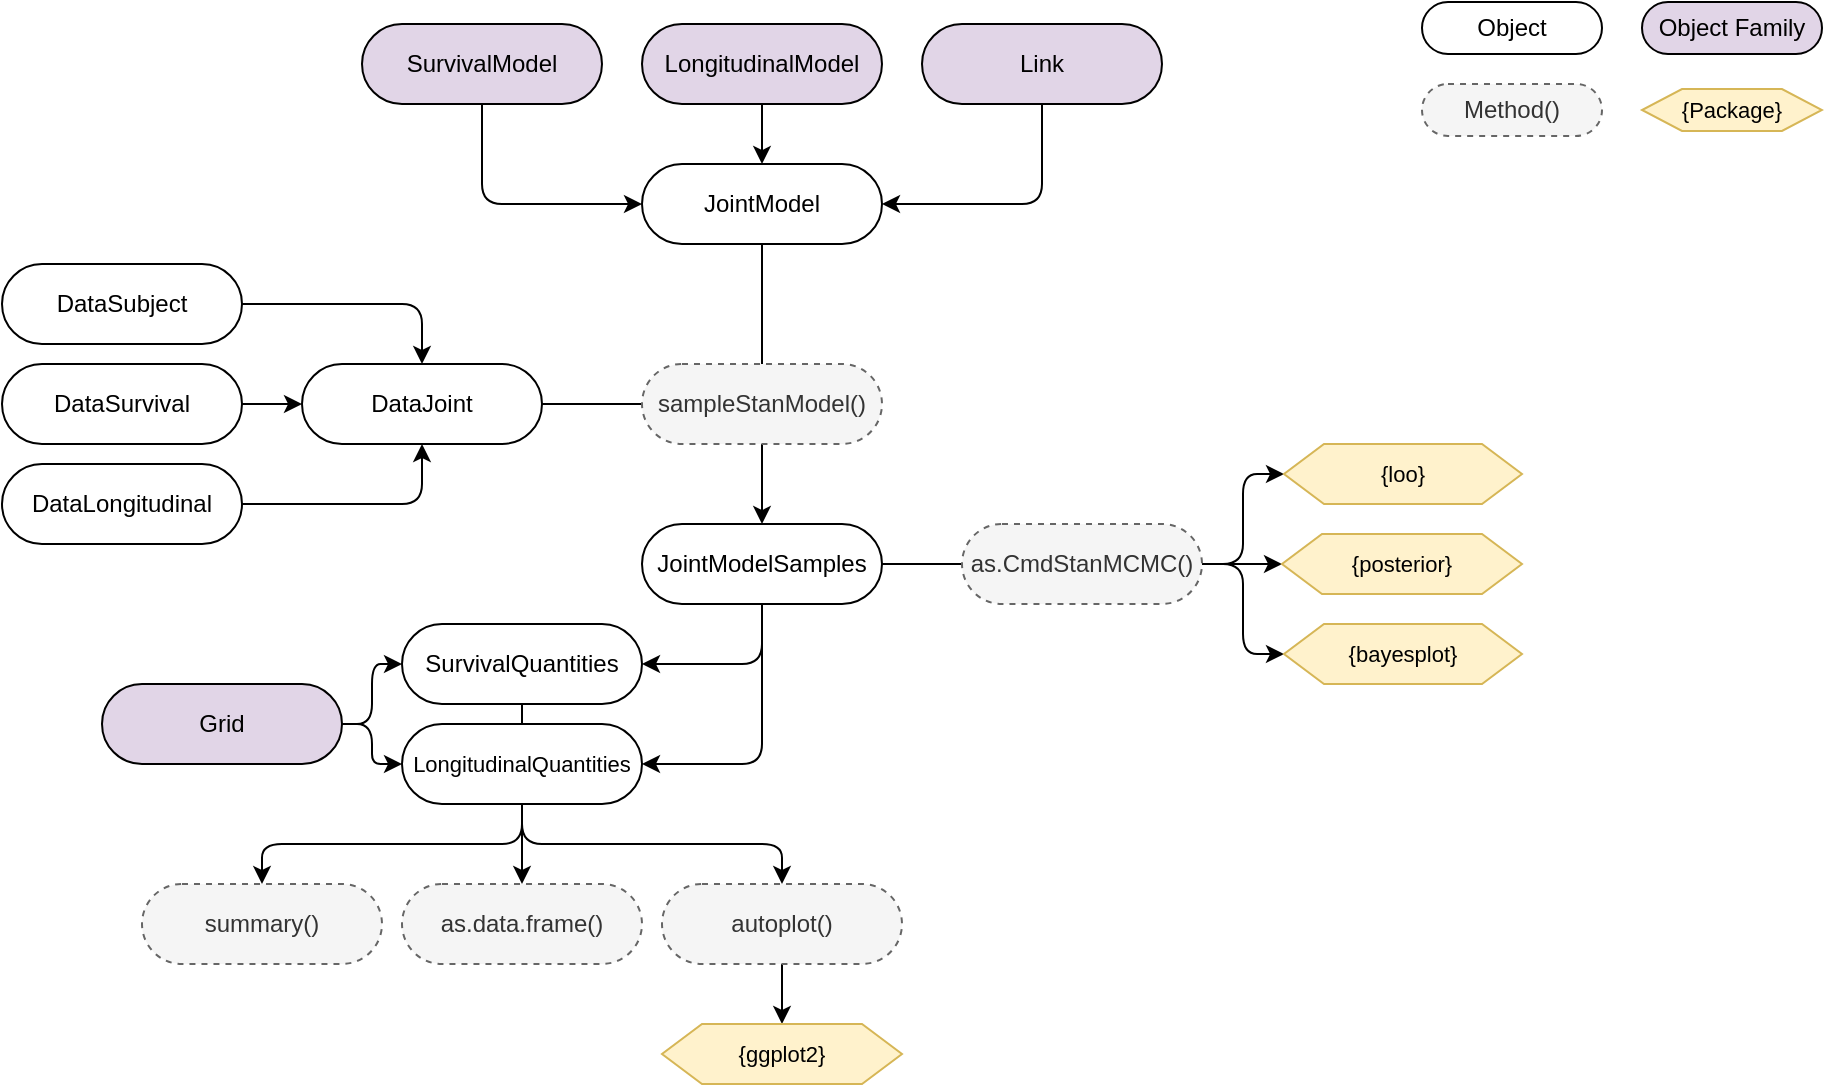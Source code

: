 <mxfile>
    <diagram id="m6IhuZBMNqxzA3esA_7L" name="Page-1">
        <mxGraphModel dx="925" dy="751" grid="1" gridSize="10" guides="1" tooltips="1" connect="1" arrows="1" fold="1" page="1" pageScale="1" pageWidth="1654" pageHeight="1169" math="0" shadow="0">
            <root>
                <mxCell id="0"/>
                <mxCell id="1" parent="0"/>
                <mxCell id="54" style="edgeStyle=orthogonalEdgeStyle;jumpStyle=none;html=1;exitX=0.5;exitY=1;exitDx=0;exitDy=0;entryX=0.5;entryY=0;entryDx=0;entryDy=0;fontSize=11;flowAnimation=0;" parent="1" source="21" target="51" edge="1">
                    <mxGeometry relative="1" as="geometry">
                        <Array as="points">
                            <mxPoint x="300" y="430"/>
                            <mxPoint x="170" y="430"/>
                        </Array>
                    </mxGeometry>
                </mxCell>
                <mxCell id="55" style="edgeStyle=orthogonalEdgeStyle;jumpStyle=none;html=1;entryX=0.5;entryY=0;entryDx=0;entryDy=0;fontSize=11;flowAnimation=0;" parent="1" source="21" target="52" edge="1">
                    <mxGeometry relative="1" as="geometry"/>
                </mxCell>
                <mxCell id="56" style="edgeStyle=orthogonalEdgeStyle;jumpStyle=none;html=1;fontSize=11;entryX=0.5;entryY=0;entryDx=0;entryDy=0;exitX=0.5;exitY=1;exitDx=0;exitDy=0;flowAnimation=0;" parent="1" source="21" target="53" edge="1">
                    <mxGeometry relative="1" as="geometry">
                        <mxPoint x="430" y="440" as="targetPoint"/>
                        <Array as="points">
                            <mxPoint x="300" y="430"/>
                            <mxPoint x="430" y="430"/>
                        </Array>
                    </mxGeometry>
                </mxCell>
                <mxCell id="2" value="DataSubject" style="rounded=1;whiteSpace=wrap;html=1;arcSize=50;" parent="1" vertex="1">
                    <mxGeometry x="40" y="140" width="120" height="40" as="geometry"/>
                </mxCell>
                <mxCell id="9" style="edgeStyle=orthogonalEdgeStyle;jumpStyle=none;html=1;entryX=0;entryY=0.5;entryDx=0;entryDy=0;flowAnimation=0;" parent="1" source="3" target="5" edge="1">
                    <mxGeometry relative="1" as="geometry"/>
                </mxCell>
                <mxCell id="3" value="DataSurvival" style="rounded=1;whiteSpace=wrap;html=1;arcSize=50;" parent="1" vertex="1">
                    <mxGeometry x="40" y="190" width="120" height="40" as="geometry"/>
                </mxCell>
                <mxCell id="7" style="edgeStyle=orthogonalEdgeStyle;html=1;entryX=0.5;entryY=1;entryDx=0;entryDy=0;jumpStyle=none;flowAnimation=0;" parent="1" source="4" target="5" edge="1">
                    <mxGeometry relative="1" as="geometry"/>
                </mxCell>
                <mxCell id="4" value="DataLongitudinal" style="rounded=1;whiteSpace=wrap;html=1;arcSize=50;" parent="1" vertex="1">
                    <mxGeometry x="40" y="240" width="120" height="40" as="geometry"/>
                </mxCell>
                <mxCell id="15" style="edgeStyle=orthogonalEdgeStyle;jumpStyle=none;html=1;entryX=0;entryY=0.5;entryDx=0;entryDy=0;flowAnimation=0;endArrow=none;endFill=0;" parent="1" source="5" target="14" edge="1">
                    <mxGeometry relative="1" as="geometry"/>
                </mxCell>
                <mxCell id="5" value="DataJoint" style="rounded=1;whiteSpace=wrap;html=1;arcSize=50;" parent="1" vertex="1">
                    <mxGeometry x="190" y="190" width="120" height="40" as="geometry"/>
                </mxCell>
                <mxCell id="8" style="edgeStyle=orthogonalEdgeStyle;html=1;entryX=0.5;entryY=0;entryDx=0;entryDy=0;jumpStyle=none;exitX=1;exitY=0.5;exitDx=0;exitDy=0;flowAnimation=0;" parent="1" source="2" target="5" edge="1">
                    <mxGeometry relative="1" as="geometry">
                        <mxPoint x="170" y="270" as="sourcePoint"/>
                        <mxPoint x="260" y="240" as="targetPoint"/>
                    </mxGeometry>
                </mxCell>
                <mxCell id="18" style="edgeStyle=orthogonalEdgeStyle;jumpStyle=none;html=1;entryX=0;entryY=0.5;entryDx=0;entryDy=0;exitX=0.5;exitY=1;exitDx=0;exitDy=0;flowAnimation=0;" parent="1" source="10" target="12" edge="1">
                    <mxGeometry relative="1" as="geometry"/>
                </mxCell>
                <mxCell id="10" value="SurvivalModel" style="rounded=1;whiteSpace=wrap;html=1;arcSize=50;fillColor=#e1d5e7;strokeColor=default;" parent="1" vertex="1">
                    <mxGeometry x="220" y="20" width="120" height="40" as="geometry"/>
                </mxCell>
                <mxCell id="58" style="edgeStyle=orthogonalEdgeStyle;jumpStyle=none;html=1;entryX=0.5;entryY=0;entryDx=0;entryDy=0;fontSize=11;flowAnimation=0;" parent="1" source="11" target="12" edge="1">
                    <mxGeometry relative="1" as="geometry"/>
                </mxCell>
                <mxCell id="11" value="LongitudinalModel" style="rounded=1;whiteSpace=wrap;html=1;arcSize=50;fillColor=#e1d5e7;strokeColor=default;" parent="1" vertex="1">
                    <mxGeometry x="360" y="20" width="120" height="40" as="geometry"/>
                </mxCell>
                <mxCell id="16" style="edgeStyle=orthogonalEdgeStyle;jumpStyle=none;html=1;entryX=0.5;entryY=0;entryDx=0;entryDy=0;flowAnimation=0;endArrow=none;endFill=0;" parent="1" source="12" target="14" edge="1">
                    <mxGeometry relative="1" as="geometry"/>
                </mxCell>
                <mxCell id="12" value="JointModel" style="rounded=1;whiteSpace=wrap;html=1;arcSize=50;" parent="1" vertex="1">
                    <mxGeometry x="360" y="90" width="120" height="40" as="geometry"/>
                </mxCell>
                <mxCell id="24" style="edgeStyle=orthogonalEdgeStyle;jumpStyle=none;html=1;fontSize=11;flowAnimation=0;endArrow=none;endFill=0;" parent="1" source="13" target="23" edge="1">
                    <mxGeometry relative="1" as="geometry"/>
                </mxCell>
                <mxCell id="26" style="edgeStyle=orthogonalEdgeStyle;jumpStyle=none;html=1;entryX=1;entryY=0.5;entryDx=0;entryDy=0;fontSize=11;flowAnimation=0;" parent="1" source="13" target="21" edge="1">
                    <mxGeometry relative="1" as="geometry"/>
                </mxCell>
                <mxCell id="27" style="edgeStyle=orthogonalEdgeStyle;jumpStyle=none;html=1;exitX=0.5;exitY=1;exitDx=0;exitDy=0;entryX=1;entryY=0.5;entryDx=0;entryDy=0;fontSize=11;flowAnimation=0;" parent="1" source="13" target="20" edge="1">
                    <mxGeometry relative="1" as="geometry"/>
                </mxCell>
                <mxCell id="13" value="JointModelSamples" style="rounded=1;whiteSpace=wrap;html=1;arcSize=50;" parent="1" vertex="1">
                    <mxGeometry x="360" y="270" width="120" height="40" as="geometry"/>
                </mxCell>
                <mxCell id="17" style="edgeStyle=orthogonalEdgeStyle;jumpStyle=none;html=1;entryX=0.5;entryY=0;entryDx=0;entryDy=0;flowAnimation=0;" parent="1" source="14" target="13" edge="1">
                    <mxGeometry relative="1" as="geometry"/>
                </mxCell>
                <mxCell id="14" value="sampleStanModel()" style="rounded=1;whiteSpace=wrap;html=1;arcSize=50;dashed=1;fillColor=#f5f5f5;fontColor=#333333;strokeColor=#666666;" parent="1" vertex="1">
                    <mxGeometry x="360" y="190" width="120" height="40" as="geometry"/>
                </mxCell>
                <mxCell id="20" value="&lt;font style=&quot;font-size: 11px;&quot;&gt;LongitudinalQuantities&lt;/font&gt;" style="rounded=1;whiteSpace=wrap;html=1;arcSize=50;" parent="1" vertex="1">
                    <mxGeometry x="240" y="370" width="120" height="40" as="geometry"/>
                </mxCell>
                <mxCell id="21" value="SurvivalQuantities" style="rounded=1;whiteSpace=wrap;html=1;arcSize=50;" parent="1" vertex="1">
                    <mxGeometry x="240" y="320" width="120" height="40" as="geometry"/>
                </mxCell>
                <mxCell id="28" style="edgeStyle=orthogonalEdgeStyle;jumpStyle=none;html=1;entryX=0;entryY=0.5;entryDx=0;entryDy=0;fontSize=11;flowAnimation=0;" parent="1" source="22" target="21" edge="1">
                    <mxGeometry relative="1" as="geometry"/>
                </mxCell>
                <mxCell id="29" style="edgeStyle=orthogonalEdgeStyle;jumpStyle=none;html=1;entryX=0;entryY=0.5;entryDx=0;entryDy=0;fontSize=11;flowAnimation=0;" parent="1" source="22" target="20" edge="1">
                    <mxGeometry relative="1" as="geometry"/>
                </mxCell>
                <mxCell id="22" value="Grid" style="rounded=1;whiteSpace=wrap;html=1;arcSize=50;fillColor=#e1d5e7;strokeColor=default;" parent="1" vertex="1">
                    <mxGeometry x="90" y="350" width="120" height="40" as="geometry"/>
                </mxCell>
                <mxCell id="48" style="edgeStyle=orthogonalEdgeStyle;jumpStyle=none;html=1;entryX=0;entryY=0.5;entryDx=0;entryDy=0;fontSize=11;flowAnimation=0;" parent="1" source="23" target="45" edge="1">
                    <mxGeometry relative="1" as="geometry"/>
                </mxCell>
                <mxCell id="49" style="edgeStyle=orthogonalEdgeStyle;jumpStyle=none;html=1;entryX=0;entryY=0.5;entryDx=0;entryDy=0;fontSize=11;flowAnimation=0;" parent="1" source="23" target="46" edge="1">
                    <mxGeometry relative="1" as="geometry"/>
                </mxCell>
                <mxCell id="50" style="edgeStyle=orthogonalEdgeStyle;jumpStyle=none;html=1;entryX=0;entryY=0.5;entryDx=0;entryDy=0;fontSize=11;flowAnimation=0;" parent="1" source="23" target="47" edge="1">
                    <mxGeometry relative="1" as="geometry"/>
                </mxCell>
                <mxCell id="23" value="as.CmdStanMCMC()" style="rounded=1;whiteSpace=wrap;html=1;arcSize=50;dashed=1;fillColor=#f5f5f5;fontColor=#333333;strokeColor=#666666;" parent="1" vertex="1">
                    <mxGeometry x="520" y="270" width="120" height="40" as="geometry"/>
                </mxCell>
                <mxCell id="30" value="Object Family" style="rounded=1;whiteSpace=wrap;html=1;arcSize=50;fillColor=#e1d5e7;strokeColor=default;" parent="1" vertex="1">
                    <mxGeometry x="860" y="9" width="90" height="26" as="geometry"/>
                </mxCell>
                <mxCell id="32" value="Method()" style="rounded=1;whiteSpace=wrap;html=1;arcSize=50;dashed=1;fillColor=#f5f5f5;fontColor=#333333;strokeColor=#666666;" parent="1" vertex="1">
                    <mxGeometry x="750" y="50" width="90" height="26" as="geometry"/>
                </mxCell>
                <mxCell id="44" value="{Package}" style="shape=hexagon;perimeter=hexagonPerimeter2;whiteSpace=wrap;html=1;fixedSize=1;strokeColor=#d6b656;fontSize=11;fillColor=#fff2cc;" parent="1" vertex="1">
                    <mxGeometry x="860" y="52.5" width="90" height="21" as="geometry"/>
                </mxCell>
                <mxCell id="45" value="{loo}" style="shape=hexagon;perimeter=hexagonPerimeter2;whiteSpace=wrap;html=1;fixedSize=1;strokeColor=#d6b656;fontSize=11;fillColor=#fff2cc;" parent="1" vertex="1">
                    <mxGeometry x="681" y="230" width="119" height="30" as="geometry"/>
                </mxCell>
                <mxCell id="46" value="{posterior}" style="shape=hexagon;perimeter=hexagonPerimeter2;whiteSpace=wrap;html=1;fixedSize=1;strokeColor=#d6b656;fontSize=11;fillColor=#fff2cc;" parent="1" vertex="1">
                    <mxGeometry x="680" y="275" width="120" height="30" as="geometry"/>
                </mxCell>
                <mxCell id="47" value="{bayesplot}" style="shape=hexagon;perimeter=hexagonPerimeter2;whiteSpace=wrap;html=1;fixedSize=1;strokeColor=#d6b656;fontSize=11;fillColor=#fff2cc;" parent="1" vertex="1">
                    <mxGeometry x="681" y="320" width="119" height="30" as="geometry"/>
                </mxCell>
                <mxCell id="51" value="summary()" style="rounded=1;whiteSpace=wrap;html=1;arcSize=50;dashed=1;fillColor=#f5f5f5;fontColor=#333333;strokeColor=#666666;" parent="1" vertex="1">
                    <mxGeometry x="110" y="450" width="120" height="40" as="geometry"/>
                </mxCell>
                <mxCell id="52" value="as.data.frame()" style="rounded=1;whiteSpace=wrap;html=1;arcSize=50;dashed=1;fillColor=#f5f5f5;fontColor=#333333;strokeColor=#666666;" parent="1" vertex="1">
                    <mxGeometry x="240" y="450" width="120" height="40" as="geometry"/>
                </mxCell>
                <mxCell id="63" style="edgeStyle=orthogonalEdgeStyle;jumpStyle=none;html=1;entryX=0.5;entryY=0;entryDx=0;entryDy=0;fontSize=11;flowAnimation=0;" parent="1" source="53" target="62" edge="1">
                    <mxGeometry relative="1" as="geometry"/>
                </mxCell>
                <mxCell id="53" value="autoplot()" style="rounded=1;whiteSpace=wrap;html=1;arcSize=50;dashed=1;fillColor=#f5f5f5;fontColor=#333333;strokeColor=#666666;" parent="1" vertex="1">
                    <mxGeometry x="370" y="450" width="120" height="40" as="geometry"/>
                </mxCell>
                <mxCell id="61" style="edgeStyle=orthogonalEdgeStyle;jumpStyle=none;html=1;entryX=1;entryY=0.5;entryDx=0;entryDy=0;fontSize=11;exitX=0.5;exitY=1;exitDx=0;exitDy=0;flowAnimation=0;" parent="1" source="60" target="12" edge="1">
                    <mxGeometry relative="1" as="geometry"/>
                </mxCell>
                <mxCell id="60" value="Link" style="rounded=1;whiteSpace=wrap;html=1;arcSize=50;fillColor=#e1d5e7;strokeColor=default;" parent="1" vertex="1">
                    <mxGeometry x="500" y="20" width="120" height="40" as="geometry"/>
                </mxCell>
                <mxCell id="62" value="{ggplot2}" style="shape=hexagon;perimeter=hexagonPerimeter2;whiteSpace=wrap;html=1;fixedSize=1;strokeColor=#d6b656;fontSize=11;fillColor=#fff2cc;" parent="1" vertex="1">
                    <mxGeometry x="370" y="520" width="120" height="30" as="geometry"/>
                </mxCell>
                <mxCell id="64" value="Object" style="rounded=1;whiteSpace=wrap;html=1;arcSize=50;" parent="1" vertex="1">
                    <mxGeometry x="750" y="9" width="90" height="26" as="geometry"/>
                </mxCell>
            </root>
        </mxGraphModel>
    </diagram>
</mxfile>